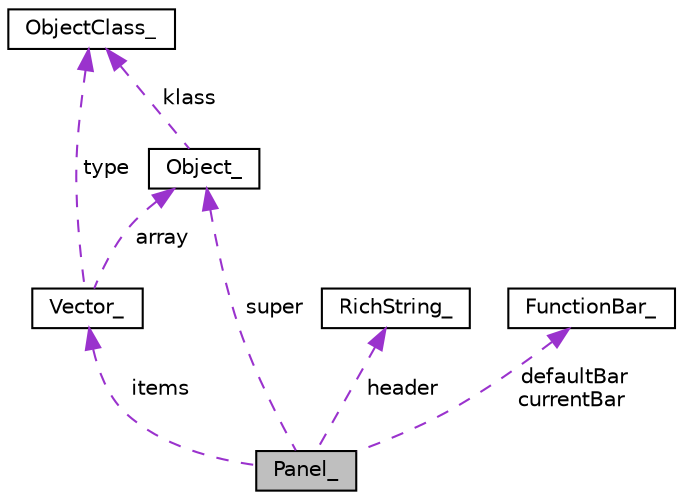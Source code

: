 digraph "Panel_"
{
  edge [fontname="Helvetica",fontsize="10",labelfontname="Helvetica",labelfontsize="10"];
  node [fontname="Helvetica",fontsize="10",shape=record];
  Node1 [label="Panel_",height=0.2,width=0.4,color="black", fillcolor="grey75", style="filled", fontcolor="black"];
  Node2 -> Node1 [dir="back",color="darkorchid3",fontsize="10",style="dashed",label=" items" ,fontname="Helvetica"];
  Node2 [label="Vector_",height=0.2,width=0.4,color="black", fillcolor="white", style="filled",URL="$structVector__.html"];
  Node3 -> Node2 [dir="back",color="darkorchid3",fontsize="10",style="dashed",label=" type" ,fontname="Helvetica"];
  Node3 [label="ObjectClass_",height=0.2,width=0.4,color="black", fillcolor="white", style="filled",URL="$structObjectClass__.html"];
  Node4 -> Node2 [dir="back",color="darkorchid3",fontsize="10",style="dashed",label=" array" ,fontname="Helvetica"];
  Node4 [label="Object_",height=0.2,width=0.4,color="black", fillcolor="white", style="filled",URL="$structObject__.html"];
  Node3 -> Node4 [dir="back",color="darkorchid3",fontsize="10",style="dashed",label=" klass" ,fontname="Helvetica"];
  Node5 -> Node1 [dir="back",color="darkorchid3",fontsize="10",style="dashed",label=" header" ,fontname="Helvetica"];
  Node5 [label="RichString_",height=0.2,width=0.4,color="black", fillcolor="white", style="filled",URL="$structRichString__.html"];
  Node6 -> Node1 [dir="back",color="darkorchid3",fontsize="10",style="dashed",label=" defaultBar\ncurrentBar" ,fontname="Helvetica"];
  Node6 [label="FunctionBar_",height=0.2,width=0.4,color="black", fillcolor="white", style="filled",URL="$structFunctionBar__.html"];
  Node4 -> Node1 [dir="back",color="darkorchid3",fontsize="10",style="dashed",label=" super" ,fontname="Helvetica"];
}
